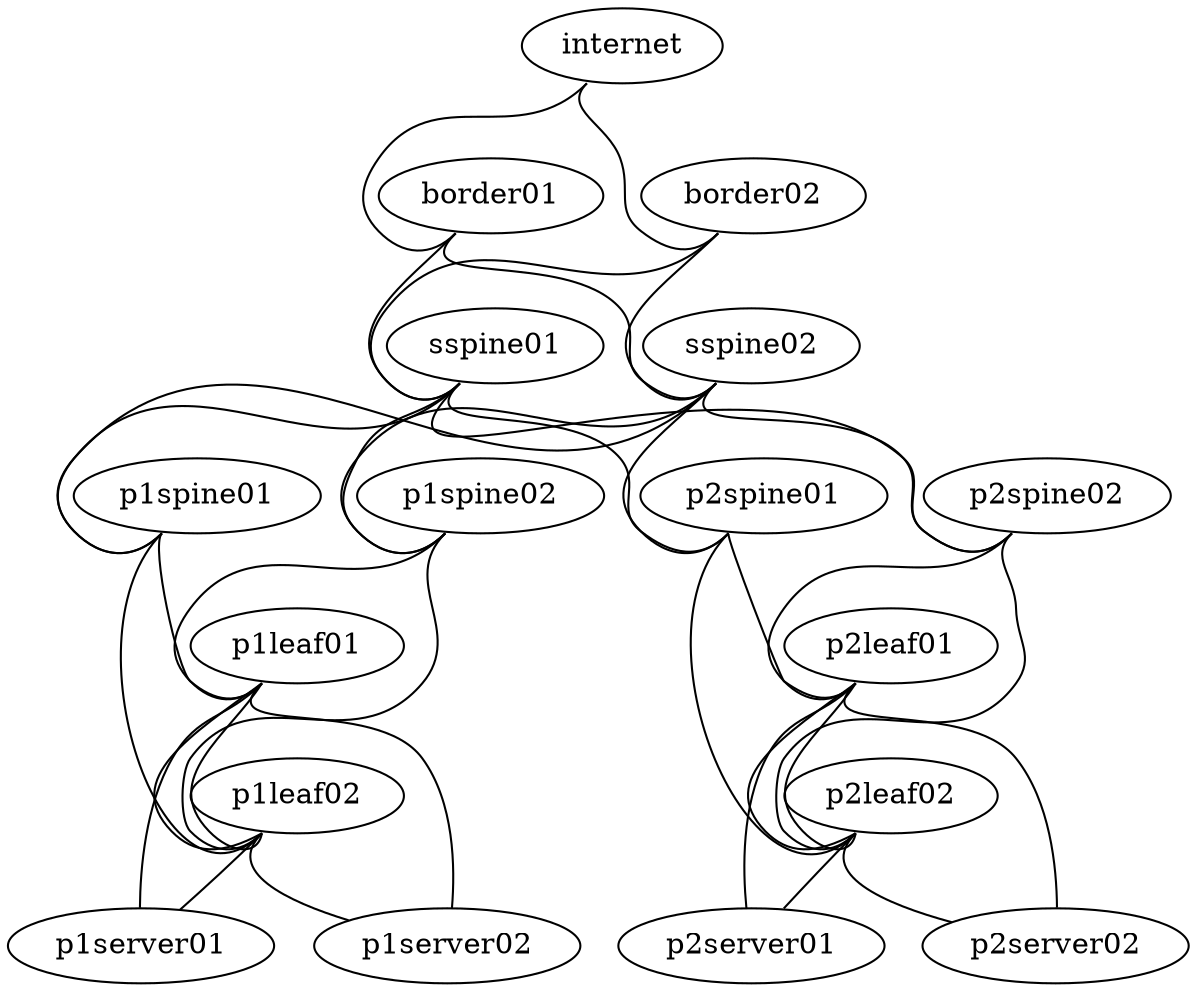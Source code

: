 graph training {
 "p1leaf01" [function="leaf" os="CumulusCommunity/cumulus-vx" version="3.6.2" memory="1024" config="./helper_scripts/extra_switch_config.sh" mgmt_ip="192.168.200.1"]
 "p1leaf02" [function="leaf" os="CumulusCommunity/cumulus-vx" version="3.6.2" memory="1024" config="./helper_scripts/extra_switch_config.sh" mgmt_ip="192.168.200.2"]
 "p2leaf01" [function="leaf" os="CumulusCommunity/cumulus-vx" version="3.6.2" memory="1024" config="./helper_scripts/extra_switch_config.sh" mgmt_ip="192.168.200.3"]
 "p2leaf02" [function="leaf" os="CumulusCommunity/cumulus-vx" version="3.6.2" memory="1024" config="./helper_scripts/extra_switch_config.sh" mgmt_ip="192.168.200.4"]
 "p1spine01" [function="spine" os="CumulusCommunity/cumulus-vx" version="3.6.2" memory="1024" config="./helper_scripts/extra_switch_config.sh" mgmt_ip="192.168.200.13"]
 "p1spine02" [function="spine" os="CumulusCommunity/cumulus-vx" version="3.6.2" memory="1024" config="./helper_scripts/extra_switch_config.sh" mgmt_ip="192.168.200.14"]
 "p2spine01" [function="spine" os="CumulusCommunity/cumulus-vx" version="3.6.2" memory="1024" config="./helper_scripts/extra_switch_config.sh" mgmt_ip="192.168.200.15"]
 "p2spine02" [function="spine" os="CumulusCommunity/cumulus-vx" version="3.6.2" memory="1024" config="./helper_scripts/extra_switch_config.sh" mgmt_ip="192.168.200.16"]
 "sspine01" [function="spine" os="CumulusCommunity/cumulus-vx" version="3.6.2" memory="1024" config="./helper_scripts/extra_switch_config.sh" mgmt_ip="192.168.200.11"]
 "sspine02" [function="spine" os="CumulusCommunity/cumulus-vx" version="3.6.2" memory="1024" config="./helper_scripts/extra_switch_config.sh" mgmt_ip="192.168.200.12"]
 "border01" [function="leaf" os="CumulusCommunity/cumulus-vx" version="3.6.2" memory="1024" config="./helper_scripts/extra_switch_config.sh" mgmt_ip="192.168.200.21"]
 "border02" [function="leaf" os="CumulusCommunity/cumulus-vx" version="3.6.2" memory="1024" config="./helper_scripts/extra_switch_config.sh" mgmt_ip="192.168.200.22"]
 "internet" [function="leaf" os="CumulusCommunity/cumulus-vx" version="3.6.2" memory="1024" config="./helper_scripts/extra_switch_config.sh" mgmt_ip="192.168.200.25"]
 "p1server01" [function="host" os="yk0/ubuntu-xenial" memory="768" config="./helper_scripts/extra_server_config.sh" mgmt_ip="192.168.200.31"]
 "p1server02" [function="host" os="yk0/ubuntu-xenial" memory="768" config="./helper_scripts/extra_server_config.sh" mgmt_ip="192.168.200.32"]
 "p2server01" [function="host" os="yk0/ubuntu-xenial" memory="768" config="./helper_scripts/extra_server_config.sh" mgmt_ip="192.168.200.33"]
 "p2server02" [function="host" os="yk0/ubuntu-xenial" memory="768" config="./helper_scripts/extra_server_config.sh" mgmt_ip="192.168.200.34"]

 
 "internet":"swp1" -- "border01":"swp3"
 "internet":"swp2" -- "border02":"swp3"
 "border01":"swp1" -- "sspine01":"swp5"
 "border01":"swp2" -- "sspine02":"swp5"
 "border02":"swp1" -- "sspine01":"swp6"
 "border02":"swp2" -- "sspine02":"swp6"
 "sspine01":"swp1" -- "p1spine01":"swp10"
 "sspine01":"swp2" -- "p1spine02":"swp10"
 "sspine01":"swp3" -- "p2spine01":"swp10"
 "sspine01":"swp4" -- "p2spine02":"swp10"
 "sspine02":"swp1" -- "p1spine01":"swp11"
 "sspine02":"swp2" -- "p1spine02":"swp11"
 "sspine02":"swp3" -- "p2spine01":"swp11"
 "sspine02":"swp4" -- "p2spine02":"swp11"
 "p1spine01":"swp1" -- "p1leaf01":"swp10"
 "p1spine01":"swp2" -- "p1leaf02":"swp10"
 "p1spine02":"swp1" -- "p1leaf01":"swp11"
 "p1spine02":"swp2" -- "p1leaf02":"swp11"
 "p2spine01":"swp1" -- "p2leaf01":"swp10"
 "p2spine01":"swp2" -- "p2leaf02":"swp10"
 "p2spine02":"swp1" -- "p2leaf01":"swp11"
 "p2spine02":"swp2" -- "p2leaf02":"swp11"
 "p1leaf01":"swp1" -- "p1server01":"eth1"
 "p1leaf01":"swp2" -- "p1server02":"eth1"
 "p1leaf02":"swp1" -- "p1server01":"eth2"
 "p1leaf02":"swp2" -- "p1server02":"eth2"
 "p1leaf01":"swp20" -- "p1leaf02":"swp20"
 "p1leaf01":"swp21" -- "p1leaf02":"swp21"
 "p2leaf01":"swp1" -- "p2server01":"eth1"
 "p2leaf01":"swp2" -- "p2server02":"eth1"
 "p2leaf02":"swp1" -- "p2server01":"eth2"
 "p2leaf02":"swp2" -- "p2server02":"eth2"
 "p2leaf01":"swp20" -- "p2leaf02":"swp20"
 "p2leaf01":"swp21" -- "p2leaf02":"swp21"

 }
